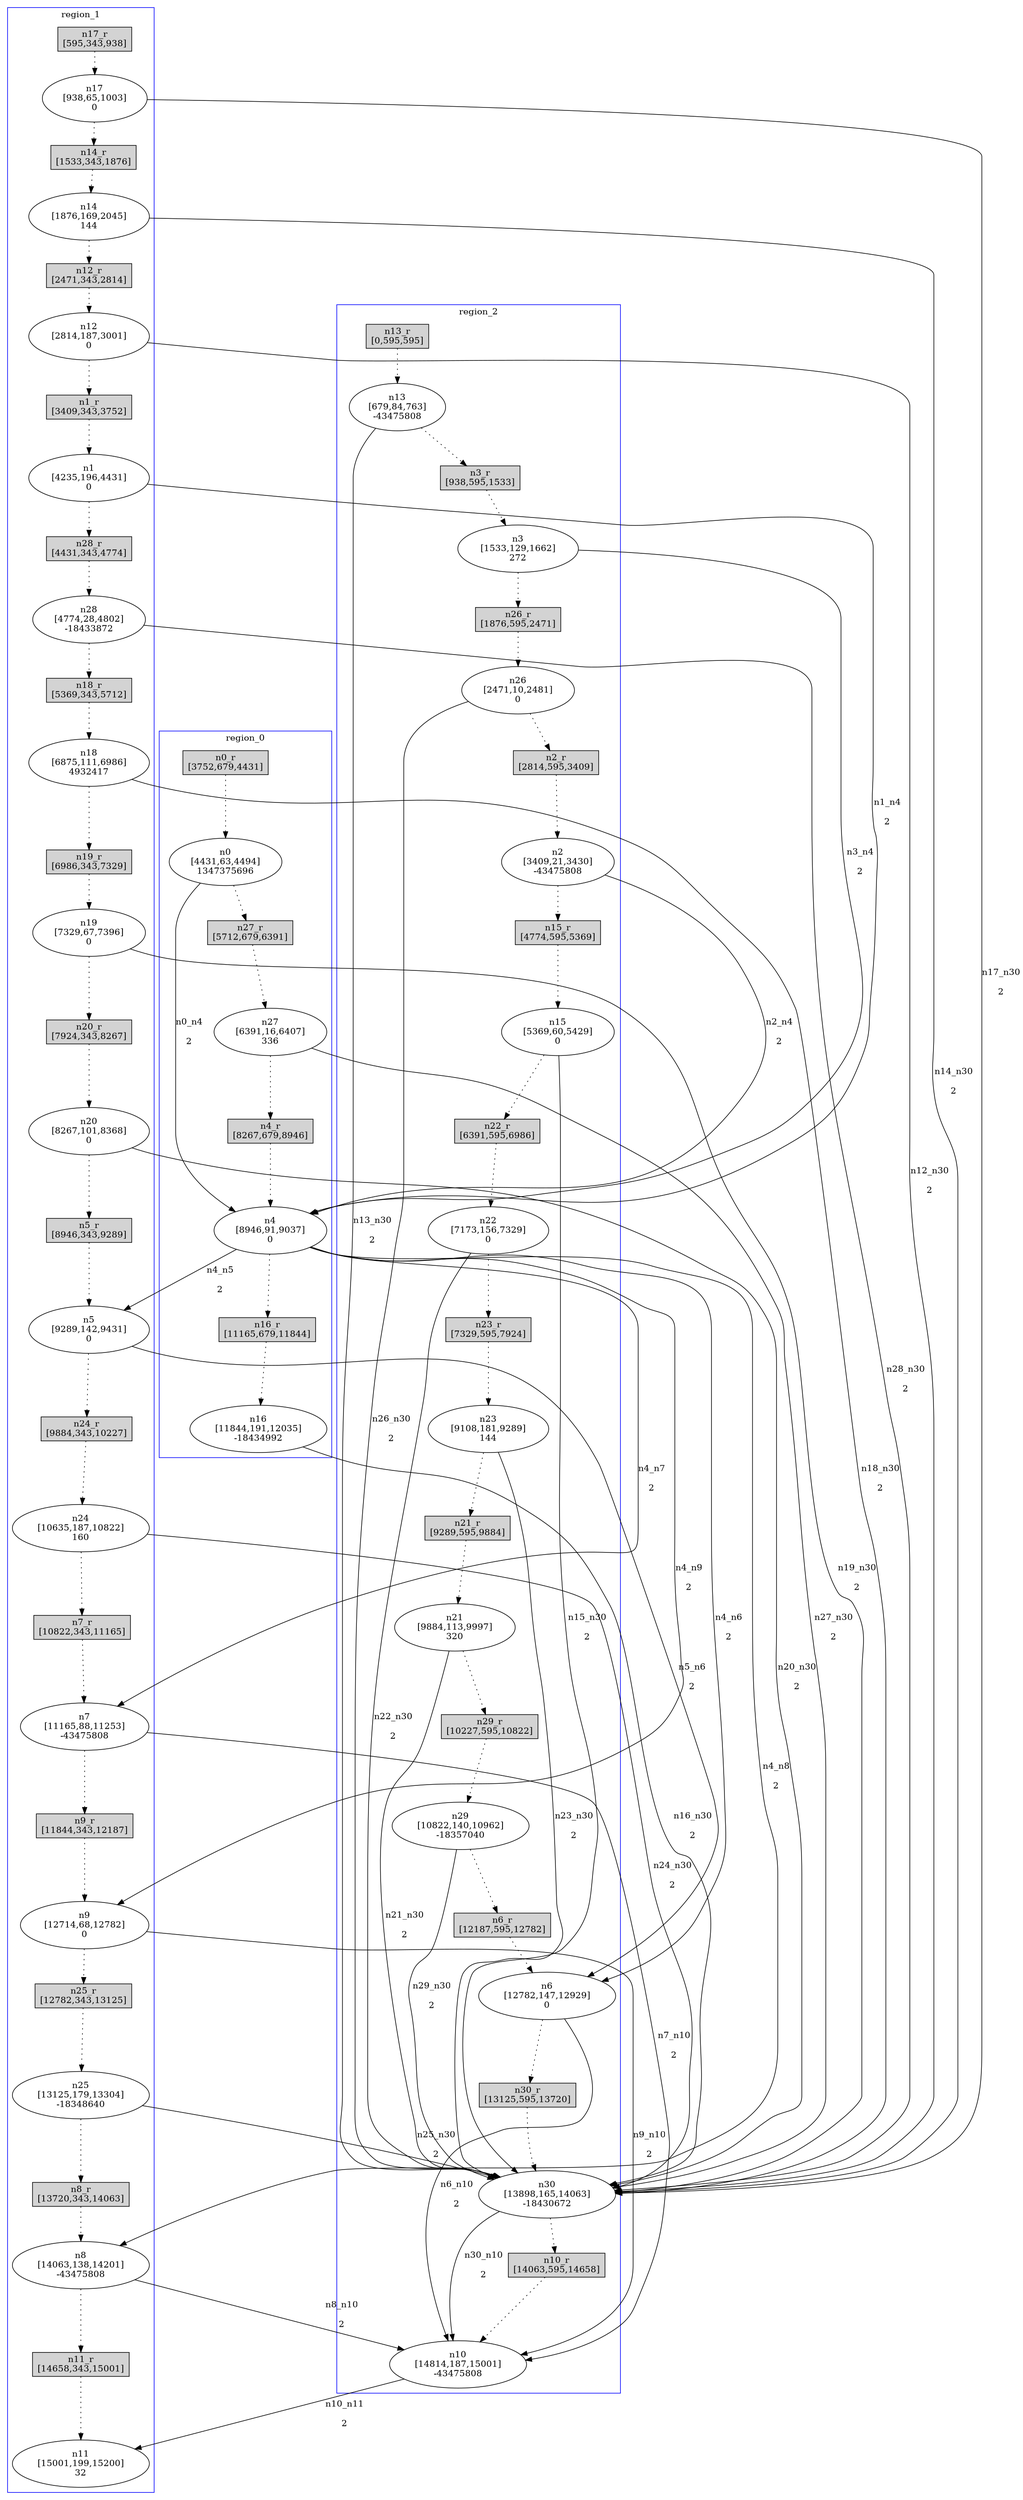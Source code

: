//3-LSsolveMIPnSolStatus 9.
//4-SL 15200.
//5-LSsolveMIPsolveTime(double) 1800.05.
//6-reconfigurateNum(int) 31.
//7-reconfigurateTime(int) 15001.
digraph test_0 {
	size="28,40";
	subgraph cluster0 {
		stytle=filled;
		color=blue;
		label=region_0;
		n0_r [ shape = box, style = filled, label = "n0_r\n[3752,679,4431]" ];
		n0 [ label="n0\n[4431,63,4494]\n1347375696" ];
		n0_r -> n0 [ style = dotted ];
		n27_r [ shape = box, style = filled, label = "n27_r\n[5712,679,6391]" ];
		n27 [ label="n27\n[6391,16,6407]\n336" ];
		n27_r -> n27 [ style = dotted ];
		n4_r [ shape = box, style = filled, label = "n4_r\n[8267,679,8946]" ];
		n4 [ label="n4\n[8946,91,9037]\n0" ];
		n4_r -> n4 [ style = dotted ];
		n16_r [ shape = box, style = filled, label = "n16_r\n[11165,679,11844]" ];
		n16 [ label="n16\n[11844,191,12035]\n-18434992" ];
		n16_r -> n16 [ style = dotted ];
		n0 -> n27_r [ style = dotted ];
		n27 -> n4_r [ style = dotted ];
		n4 -> n16_r [ style = dotted ];
	}
	subgraph cluster1 {
		stytle=filled;
		color=blue;
		label=region_1;
		n17_r [ shape = box, style = filled, label = "n17_r\n[595,343,938]" ];
		n17 [ label="n17\n[938,65,1003]\n0" ];
		n17_r -> n17 [ style = dotted ];
		n14_r [ shape = box, style = filled, label = "n14_r\n[1533,343,1876]" ];
		n14 [ label="n14\n[1876,169,2045]\n144" ];
		n14_r -> n14 [ style = dotted ];
		n12_r [ shape = box, style = filled, label = "n12_r\n[2471,343,2814]" ];
		n12 [ label="n12\n[2814,187,3001]\n0" ];
		n12_r -> n12 [ style = dotted ];
		n1_r [ shape = box, style = filled, label = "n1_r\n[3409,343,3752]" ];
		n1 [ label="n1\n[4235,196,4431]\n0" ];
		n1_r -> n1 [ style = dotted ];
		n28_r [ shape = box, style = filled, label = "n28_r\n[4431,343,4774]" ];
		n28 [ label="n28\n[4774,28,4802]\n-18433872" ];
		n28_r -> n28 [ style = dotted ];
		n18_r [ shape = box, style = filled, label = "n18_r\n[5369,343,5712]" ];
		n18 [ label="n18\n[6875,111,6986]\n4932417" ];
		n18_r -> n18 [ style = dotted ];
		n19_r [ shape = box, style = filled, label = "n19_r\n[6986,343,7329]" ];
		n19 [ label="n19\n[7329,67,7396]\n0" ];
		n19_r -> n19 [ style = dotted ];
		n20_r [ shape = box, style = filled, label = "n20_r\n[7924,343,8267]" ];
		n20 [ label="n20\n[8267,101,8368]\n0" ];
		n20_r -> n20 [ style = dotted ];
		n5_r [ shape = box, style = filled, label = "n5_r\n[8946,343,9289]" ];
		n5 [ label="n5\n[9289,142,9431]\n0" ];
		n5_r -> n5 [ style = dotted ];
		n24_r [ shape = box, style = filled, label = "n24_r\n[9884,343,10227]" ];
		n24 [ label="n24\n[10635,187,10822]\n160" ];
		n24_r -> n24 [ style = dotted ];
		n7_r [ shape = box, style = filled, label = "n7_r\n[10822,343,11165]" ];
		n7 [ label="n7\n[11165,88,11253]\n-43475808" ];
		n7_r -> n7 [ style = dotted ];
		n9_r [ shape = box, style = filled, label = "n9_r\n[11844,343,12187]" ];
		n9 [ label="n9\n[12714,68,12782]\n0" ];
		n9_r -> n9 [ style = dotted ];
		n25_r [ shape = box, style = filled, label = "n25_r\n[12782,343,13125]" ];
		n25 [ label="n25\n[13125,179,13304]\n-18348640" ];
		n25_r -> n25 [ style = dotted ];
		n8_r [ shape = box, style = filled, label = "n8_r\n[13720,343,14063]" ];
		n8 [ label="n8\n[14063,138,14201]\n-43475808" ];
		n8_r -> n8 [ style = dotted ];
		n11_r [ shape = box, style = filled, label = "n11_r\n[14658,343,15001]" ];
		n11 [ label="n11\n[15001,199,15200]\n32" ];
		n11_r -> n11 [ style = dotted ];
		n17 -> n14_r [ style = dotted ];
		n14 -> n12_r [ style = dotted ];
		n12 -> n1_r [ style = dotted ];
		n1 -> n28_r [ style = dotted ];
		n28 -> n18_r [ style = dotted ];
		n18 -> n19_r [ style = dotted ];
		n19 -> n20_r [ style = dotted ];
		n20 -> n5_r [ style = dotted ];
		n5 -> n24_r [ style = dotted ];
		n24 -> n7_r [ style = dotted ];
		n7 -> n9_r [ style = dotted ];
		n9 -> n25_r [ style = dotted ];
		n25 -> n8_r [ style = dotted ];
		n8 -> n11_r [ style = dotted ];
	}
	subgraph cluster2 {
		stytle=filled;
		color=blue;
		label=region_2;
		n13_r [ shape = box, style = filled, label = "n13_r\n[0,595,595]" ];
		n13 [ label="n13\n[679,84,763]\n-43475808" ];
		n13_r -> n13 [ style = dotted ];
		n3_r [ shape = box, style = filled, label = "n3_r\n[938,595,1533]" ];
		n3 [ label="n3\n[1533,129,1662]\n272" ];
		n3_r -> n3 [ style = dotted ];
		n26_r [ shape = box, style = filled, label = "n26_r\n[1876,595,2471]" ];
		n26 [ label="n26\n[2471,10,2481]\n0" ];
		n26_r -> n26 [ style = dotted ];
		n2_r [ shape = box, style = filled, label = "n2_r\n[2814,595,3409]" ];
		n2 [ label="n2\n[3409,21,3430]\n-43475808" ];
		n2_r -> n2 [ style = dotted ];
		n15_r [ shape = box, style = filled, label = "n15_r\n[4774,595,5369]" ];
		n15 [ label="n15\n[5369,60,5429]\n0" ];
		n15_r -> n15 [ style = dotted ];
		n22_r [ shape = box, style = filled, label = "n22_r\n[6391,595,6986]" ];
		n22 [ label="n22\n[7173,156,7329]\n0" ];
		n22_r -> n22 [ style = dotted ];
		n23_r [ shape = box, style = filled, label = "n23_r\n[7329,595,7924]" ];
		n23 [ label="n23\n[9108,181,9289]\n144" ];
		n23_r -> n23 [ style = dotted ];
		n21_r [ shape = box, style = filled, label = "n21_r\n[9289,595,9884]" ];
		n21 [ label="n21\n[9884,113,9997]\n320" ];
		n21_r -> n21 [ style = dotted ];
		n29_r [ shape = box, style = filled, label = "n29_r\n[10227,595,10822]" ];
		n29 [ label="n29\n[10822,140,10962]\n-18357040" ];
		n29_r -> n29 [ style = dotted ];
		n6_r [ shape = box, style = filled, label = "n6_r\n[12187,595,12782]" ];
		n6 [ label="n6\n[12782,147,12929]\n0" ];
		n6_r -> n6 [ style = dotted ];
		n30_r [ shape = box, style = filled, label = "n30_r\n[13125,595,13720]" ];
		n30 [ label="n30\n[13898,165,14063]\n-18430672" ];
		n30_r -> n30 [ style = dotted ];
		n10_r [ shape = box, style = filled, label = "n10_r\n[14063,595,14658]" ];
		n10 [ label="n10\n[14814,187,15001]\n-43475808" ];
		n10_r -> n10 [ style = dotted ];
		n13 -> n3_r [ style = dotted ];
		n3 -> n26_r [ style = dotted ];
		n26 -> n2_r [ style = dotted ];
		n2 -> n15_r [ style = dotted ];
		n15 -> n22_r [ style = dotted ];
		n22 -> n23_r [ style = dotted ];
		n23 -> n21_r [ style = dotted ];
		n21 -> n29_r [ style = dotted ];
		n29 -> n6_r [ style = dotted ];
		n6 -> n30_r [ style = dotted ];
		n30 -> n10_r [ style = dotted ];
	}
	n0 -> n4 [ label="n0_n4\n2" ];
	n4 -> n5 [ label="n4_n5\n2" ];
	n4 -> n6 [ label="n4_n6\n2" ];
	n4 -> n7 [ label="n4_n7\n2" ];
	n4 -> n8 [ label="n4_n8\n2" ];
	n4 -> n9 [ label="n4_n9\n2" ];
	n1 -> n4 [ label="n1_n4\n2" ];
	n2 -> n4 [ label="n2_n4\n2" ];
	n3 -> n4 [ label="n3_n4\n2" ];
	n5 -> n6 [ label="n5_n6\n2" ];
	n6 -> n10 [ label="n6_n10\n2" ];
	n7 -> n10 [ label="n7_n10\n2" ];
	n8 -> n10 [ label="n8_n10\n2" ];
	n9 -> n10 [ label="n9_n10\n2" ];
	n10 -> n11 [ label="n10_n11\n2" ];
	n12 -> n30 [ label="n12_n30\n2" ];
	n30 -> n10 [ label="n30_n10\n2" ];
	n13 -> n30 [ label="n13_n30\n2" ];
	n14 -> n30 [ label="n14_n30\n2" ];
	n15 -> n30 [ label="n15_n30\n2" ];
	n16 -> n30 [ label="n16_n30\n2" ];
	n17 -> n30 [ label="n17_n30\n2" ];
	n18 -> n30 [ label="n18_n30\n2" ];
	n19 -> n30 [ label="n19_n30\n2" ];
	n20 -> n30 [ label="n20_n30\n2" ];
	n21 -> n30 [ label="n21_n30\n2" ];
	n22 -> n30 [ label="n22_n30\n2" ];
	n23 -> n30 [ label="n23_n30\n2" ];
	n24 -> n30 [ label="n24_n30\n2" ];
	n25 -> n30 [ label="n25_n30\n2" ];
	n26 -> n30 [ label="n26_n30\n2" ];
	n27 -> n30 [ label="n27_n30\n2" ];
	n28 -> n30 [ label="n28_n30\n2" ];
	n29 -> n30 [ label="n29_n30\n2" ];
}
